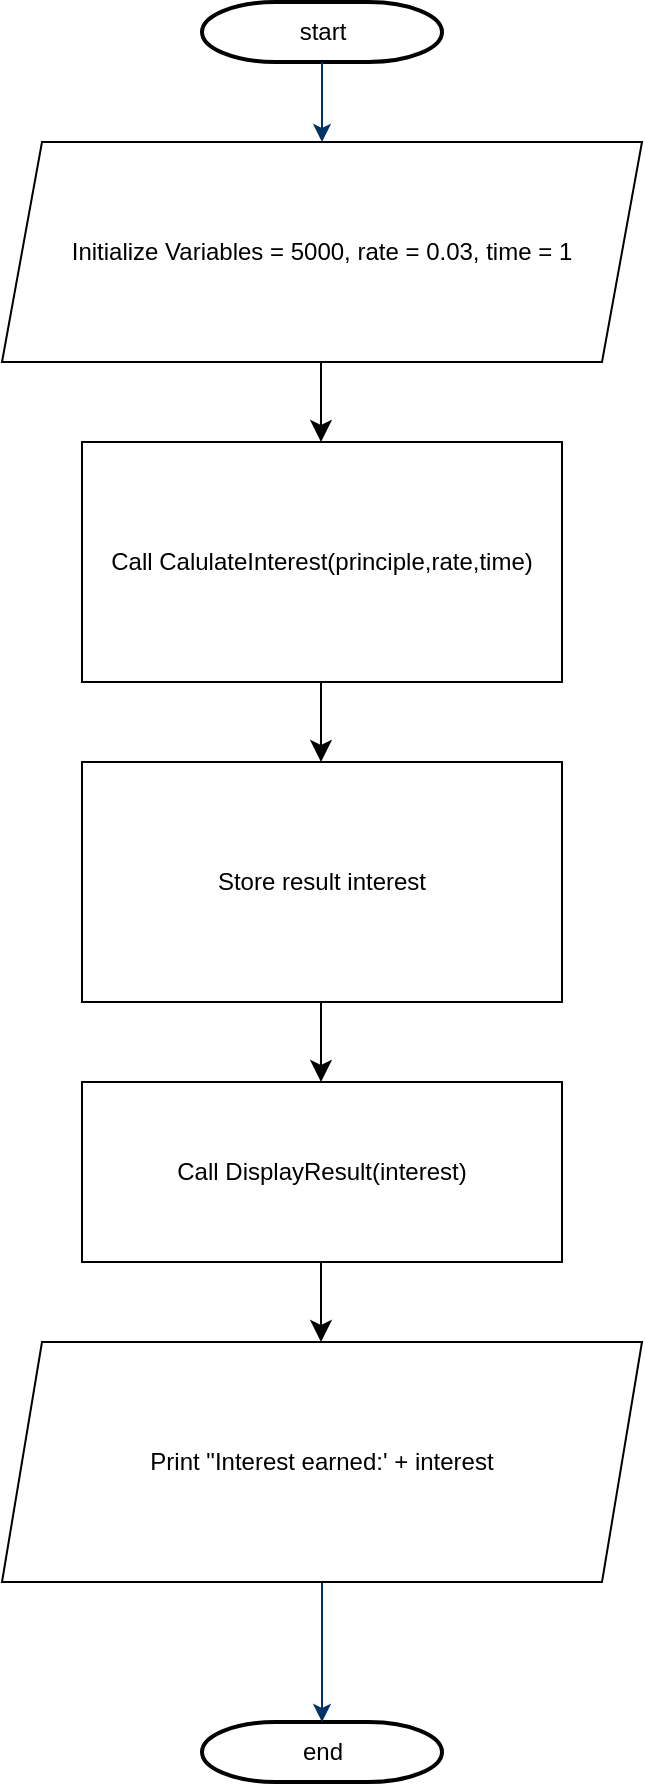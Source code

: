 <mxfile version="26.0.16">
  <diagram id="6a731a19-8d31-9384-78a2-239565b7b9f0" name="Page-1">
    <mxGraphModel dx="1120" dy="510" grid="1" gridSize="10" guides="1" tooltips="1" connect="1" arrows="1" fold="1" page="1" pageScale="1" pageWidth="1169" pageHeight="827" background="none" math="0" shadow="0">
      <root>
        <mxCell id="0" />
        <mxCell id="1" parent="0" />
        <mxCell id="2" value="start" style="shape=mxgraph.flowchart.terminator;strokeWidth=2;gradientColor=none;gradientDirection=north;fontStyle=0;html=1;" parent="1" vertex="1">
          <mxGeometry x="260" y="60" width="120" height="30" as="geometry" />
        </mxCell>
        <mxCell id="7" style="fontStyle=1;strokeColor=#003366;strokeWidth=1;html=1;" parent="1" source="2" edge="1">
          <mxGeometry relative="1" as="geometry">
            <mxPoint x="320" y="130" as="targetPoint" />
          </mxGeometry>
        </mxCell>
        <mxCell id="40" value="end" style="shape=mxgraph.flowchart.terminator;strokeWidth=2;gradientColor=none;gradientDirection=north;fontStyle=0;html=1;" parent="1" vertex="1">
          <mxGeometry x="260" y="920" width="120" height="30" as="geometry" />
        </mxCell>
        <mxCell id="43" value="" style="edgeStyle=elbowEdgeStyle;elbow=vertical;exitX=0.5;exitY=1;exitPerimeter=0;fontStyle=1;strokeColor=#003366;strokeWidth=1;html=1;" parent="1" edge="1">
          <mxGeometry width="100" height="100" as="geometry">
            <mxPoint x="320" y="850" as="sourcePoint" />
            <mxPoint x="320" y="920" as="targetPoint" />
          </mxGeometry>
        </mxCell>
        <mxCell id="Q-Vp9sOXTyRvuZJAyLFH-55" value="Initialize Variables = 5000, rate = 0.03, time = 1" style="shape=parallelogram;perimeter=parallelogramPerimeter;whiteSpace=wrap;html=1;fixedSize=1;" vertex="1" parent="1">
          <mxGeometry x="160" y="130" width="320" height="110" as="geometry" />
        </mxCell>
        <mxCell id="Q-Vp9sOXTyRvuZJAyLFH-56" value="Call CalulateInterest(principle,rate,time)" style="rounded=0;whiteSpace=wrap;html=1;" vertex="1" parent="1">
          <mxGeometry x="200" y="280" width="240" height="120" as="geometry" />
        </mxCell>
        <mxCell id="Q-Vp9sOXTyRvuZJAyLFH-57" value="Store result interest" style="rounded=0;whiteSpace=wrap;html=1;" vertex="1" parent="1">
          <mxGeometry x="200" y="440" width="240" height="120" as="geometry" />
        </mxCell>
        <mxCell id="Q-Vp9sOXTyRvuZJAyLFH-58" value="Call DisplayResult(interest)" style="rounded=0;whiteSpace=wrap;html=1;" vertex="1" parent="1">
          <mxGeometry x="200" y="600" width="240" height="90" as="geometry" />
        </mxCell>
        <mxCell id="Q-Vp9sOXTyRvuZJAyLFH-59" value="Print &quot;Interest earned:&#39; + interest" style="shape=parallelogram;perimeter=parallelogramPerimeter;whiteSpace=wrap;html=1;fixedSize=1;" vertex="1" parent="1">
          <mxGeometry x="160" y="730" width="320" height="120" as="geometry" />
        </mxCell>
        <mxCell id="Q-Vp9sOXTyRvuZJAyLFH-60" value="" style="endArrow=classic;html=1;rounded=0;fontSize=12;startSize=8;endSize=8;curved=1;" edge="1" parent="1">
          <mxGeometry width="50" height="50" relative="1" as="geometry">
            <mxPoint x="319.5" y="240" as="sourcePoint" />
            <mxPoint x="319.5" y="280" as="targetPoint" />
          </mxGeometry>
        </mxCell>
        <mxCell id="Q-Vp9sOXTyRvuZJAyLFH-61" value="" style="endArrow=classic;html=1;rounded=0;fontSize=12;startSize=8;endSize=8;curved=1;" edge="1" parent="1">
          <mxGeometry width="50" height="50" relative="1" as="geometry">
            <mxPoint x="319.5" y="400" as="sourcePoint" />
            <mxPoint x="319.5" y="440" as="targetPoint" />
          </mxGeometry>
        </mxCell>
        <mxCell id="Q-Vp9sOXTyRvuZJAyLFH-62" value="" style="endArrow=classic;html=1;rounded=0;fontSize=12;startSize=8;endSize=8;curved=1;" edge="1" parent="1">
          <mxGeometry width="50" height="50" relative="1" as="geometry">
            <mxPoint x="319.5" y="560" as="sourcePoint" />
            <mxPoint x="319.5" y="600" as="targetPoint" />
          </mxGeometry>
        </mxCell>
        <mxCell id="Q-Vp9sOXTyRvuZJAyLFH-63" value="" style="endArrow=classic;html=1;rounded=0;fontSize=12;startSize=8;endSize=8;curved=1;" edge="1" parent="1">
          <mxGeometry width="50" height="50" relative="1" as="geometry">
            <mxPoint x="319.5" y="690" as="sourcePoint" />
            <mxPoint x="319.5" y="730" as="targetPoint" />
          </mxGeometry>
        </mxCell>
      </root>
    </mxGraphModel>
  </diagram>
</mxfile>
